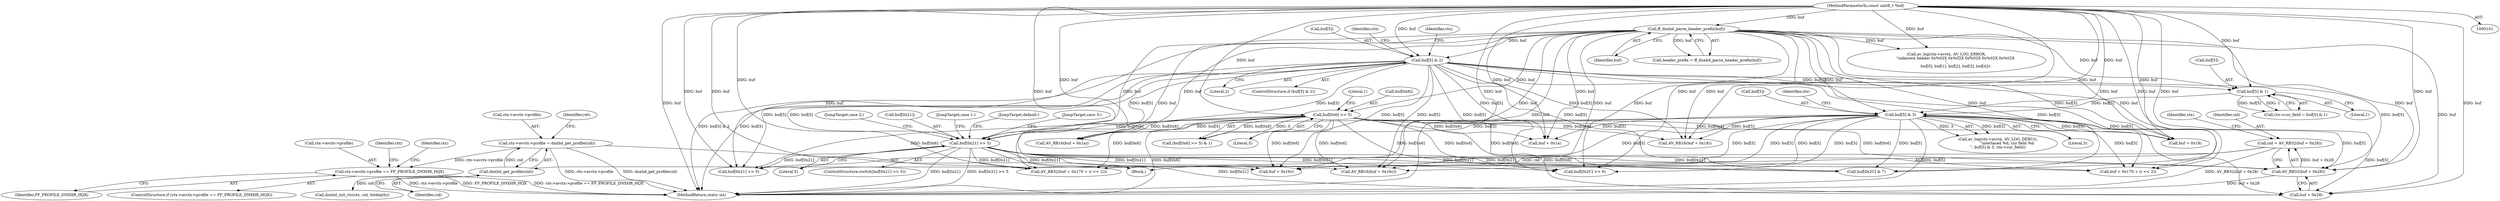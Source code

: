 digraph "0_FFmpeg_296debd213bd6dce7647cedd34eb64e5b94cdc92@pointer" {
"1000446" [label="(Call,ctx->avctx->profile == FF_PROFILE_DNXHR_HQX)"];
"1000285" [label="(Call,ctx->avctx->profile = dnxhd_get_profile(cid))"];
"1000291" [label="(Call,dnxhd_get_profile(cid))"];
"1000279" [label="(Call,cid = AV_RB32(buf + 0x28))"];
"1000281" [label="(Call,AV_RB32(buf + 0x28))"];
"1000166" [label="(Call,buf[5] & 2)"];
"1000135" [label="(Call,ff_dnxhd_parse_header_prefix(buf))"];
"1000104" [label="(MethodParameterIn,const uint8_t *buf)"];
"1000221" [label="(Call,buf[0x6] >> 5)"];
"1000244" [label="(Call,buf[0x21] >> 5)"];
"1000201" [label="(Call,buf[5] & 3)"];
"1000176" [label="(Call,buf[5] & 1)"];
"1000281" [label="(Call,AV_RB32(buf + 0x28))"];
"1000244" [label="(Call,buf[0x21] >> 5)"];
"1000226" [label="(Literal,1)"];
"1000296" [label="(Identifier,ret)"];
"1000195" [label="(Call,av_log(ctx->avctx, AV_LOG_DEBUG,\n               \"interlaced %d, cur field %d\n\", buf[5] & 3, ctx->cur_field))"];
"1000272" [label="(Call,buf[0x21] >> 5)"];
"1000618" [label="(Call,AV_RB16(buf + 0x16c))"];
"1000863" [label="(MethodReturn,static int)"];
"1000142" [label="(Call,av_log(ctx->avctx, AV_LOG_ERROR,\n               \"unknown header 0x%02X 0x%02X 0x%02X 0x%02X 0x%02X\n\",\n               buf[0], buf[1], buf[2], buf[3], buf[4]))"];
"1000445" [label="(ControlStructure,if (ctx->avctx->profile == FF_PROFILE_DNXHR_HQX))"];
"1000282" [label="(Call,buf + 0x28)"];
"1000180" [label="(Literal,1)"];
"1000452" [label="(Identifier,FF_PROFILE_DNXHR_HQX)"];
"1000265" [label="(JumpTarget,default:)"];
"1000136" [label="(Identifier,buf)"];
"1000170" [label="(Literal,2)"];
"1000135" [label="(Call,ff_dnxhd_parse_header_prefix(buf))"];
"1000176" [label="(Call,buf[5] & 1)"];
"1000447" [label="(Call,ctx->avctx->profile)"];
"1000619" [label="(Call,buf + 0x16c)"];
"1000172" [label="(Call,ctx->cur_field = buf[5] & 1)"];
"1000177" [label="(Call,buf[5])"];
"1000239" [label="(Call,AV_RB16(buf + 0x1a))"];
"1000807" [label="(Call,buf + 0x170 + (i << 2))"];
"1000232" [label="(Call,buf + 0x18)"];
"1000174" [label="(Identifier,ctx)"];
"1000240" [label="(Call,buf + 0x1a)"];
"1000280" [label="(Identifier,cid)"];
"1000165" [label="(ControlStructure,if (buf[5] & 2))"];
"1000222" [label="(Call,buf[0x6])"];
"1000260" [label="(JumpTarget,case 3:)"];
"1000133" [label="(Call,header_prefix = ff_dnxhd_parse_header_prefix(buf))"];
"1000107" [label="(Block,)"];
"1000297" [label="(Call,dnxhd_init_vlc(ctx, cid, bitdepth))"];
"1000221" [label="(Call,buf[0x6] >> 5)"];
"1000202" [label="(Call,buf[5])"];
"1000220" [label="(Call,(buf[0x6] >> 5) & 1)"];
"1000104" [label="(MethodParameterIn,const uint8_t *buf)"];
"1000806" [label="(Call,AV_RB32(buf + 0x170 + (i << 2)))"];
"1000326" [label="(Call,buf[0x2C] & 7)"];
"1000292" [label="(Identifier,cid)"];
"1000207" [label="(Identifier,ctx)"];
"1000225" [label="(Literal,5)"];
"1000201" [label="(Call,buf[5] & 3)"];
"1000231" [label="(Call,AV_RB16(buf + 0x18))"];
"1000167" [label="(Call,buf[5])"];
"1000461" [label="(Identifier,ctx)"];
"1000248" [label="(Literal,5)"];
"1000285" [label="(Call,ctx->avctx->profile = dnxhd_get_profile(cid))"];
"1000288" [label="(Identifier,ctx)"];
"1000286" [label="(Call,ctx->avctx->profile)"];
"1000255" [label="(JumpTarget,case 2:)"];
"1000279" [label="(Call,cid = AV_RB32(buf + 0x28))"];
"1000166" [label="(Call,buf[5] & 2)"];
"1000245" [label="(Call,buf[0x21])"];
"1000243" [label="(ControlStructure,switch(buf[0x21] >> 5))"];
"1000250" [label="(JumpTarget,case 1:)"];
"1000455" [label="(Identifier,ctx)"];
"1000291" [label="(Call,dnxhd_get_profile(cid))"];
"1000213" [label="(Identifier,ctx)"];
"1000205" [label="(Literal,3)"];
"1000362" [label="(Call,buf[0x2C] >> 6)"];
"1000446" [label="(Call,ctx->avctx->profile == FF_PROFILE_DNXHR_HQX)"];
"1000446" -> "1000445"  [label="AST: "];
"1000446" -> "1000452"  [label="CFG: "];
"1000447" -> "1000446"  [label="AST: "];
"1000452" -> "1000446"  [label="AST: "];
"1000455" -> "1000446"  [label="CFG: "];
"1000461" -> "1000446"  [label="CFG: "];
"1000446" -> "1000863"  [label="DDG: ctx->avctx->profile == FF_PROFILE_DNXHR_HQX"];
"1000446" -> "1000863"  [label="DDG: ctx->avctx->profile"];
"1000446" -> "1000863"  [label="DDG: FF_PROFILE_DNXHR_HQX"];
"1000285" -> "1000446"  [label="DDG: ctx->avctx->profile"];
"1000285" -> "1000107"  [label="AST: "];
"1000285" -> "1000291"  [label="CFG: "];
"1000286" -> "1000285"  [label="AST: "];
"1000291" -> "1000285"  [label="AST: "];
"1000296" -> "1000285"  [label="CFG: "];
"1000285" -> "1000863"  [label="DDG: ctx->avctx->profile"];
"1000285" -> "1000863"  [label="DDG: dnxhd_get_profile(cid)"];
"1000291" -> "1000285"  [label="DDG: cid"];
"1000291" -> "1000292"  [label="CFG: "];
"1000292" -> "1000291"  [label="AST: "];
"1000279" -> "1000291"  [label="DDG: cid"];
"1000291" -> "1000297"  [label="DDG: cid"];
"1000279" -> "1000107"  [label="AST: "];
"1000279" -> "1000281"  [label="CFG: "];
"1000280" -> "1000279"  [label="AST: "];
"1000281" -> "1000279"  [label="AST: "];
"1000288" -> "1000279"  [label="CFG: "];
"1000279" -> "1000863"  [label="DDG: AV_RB32(buf + 0x28)"];
"1000281" -> "1000279"  [label="DDG: buf + 0x28"];
"1000281" -> "1000282"  [label="CFG: "];
"1000282" -> "1000281"  [label="AST: "];
"1000281" -> "1000863"  [label="DDG: buf + 0x28"];
"1000166" -> "1000281"  [label="DDG: buf[5]"];
"1000221" -> "1000281"  [label="DDG: buf[0x6]"];
"1000244" -> "1000281"  [label="DDG: buf[0x21]"];
"1000201" -> "1000281"  [label="DDG: buf[5]"];
"1000104" -> "1000281"  [label="DDG: buf"];
"1000135" -> "1000281"  [label="DDG: buf"];
"1000166" -> "1000165"  [label="AST: "];
"1000166" -> "1000170"  [label="CFG: "];
"1000167" -> "1000166"  [label="AST: "];
"1000170" -> "1000166"  [label="AST: "];
"1000174" -> "1000166"  [label="CFG: "];
"1000213" -> "1000166"  [label="CFG: "];
"1000166" -> "1000863"  [label="DDG: buf[5] & 2"];
"1000166" -> "1000863"  [label="DDG: buf[5]"];
"1000135" -> "1000166"  [label="DDG: buf"];
"1000104" -> "1000166"  [label="DDG: buf"];
"1000166" -> "1000176"  [label="DDG: buf[5]"];
"1000166" -> "1000231"  [label="DDG: buf[5]"];
"1000166" -> "1000232"  [label="DDG: buf[5]"];
"1000166" -> "1000239"  [label="DDG: buf[5]"];
"1000166" -> "1000240"  [label="DDG: buf[5]"];
"1000166" -> "1000244"  [label="DDG: buf[5]"];
"1000166" -> "1000272"  [label="DDG: buf[5]"];
"1000166" -> "1000282"  [label="DDG: buf[5]"];
"1000166" -> "1000326"  [label="DDG: buf[5]"];
"1000166" -> "1000362"  [label="DDG: buf[5]"];
"1000166" -> "1000618"  [label="DDG: buf[5]"];
"1000166" -> "1000619"  [label="DDG: buf[5]"];
"1000166" -> "1000806"  [label="DDG: buf[5]"];
"1000166" -> "1000807"  [label="DDG: buf[5]"];
"1000135" -> "1000133"  [label="AST: "];
"1000135" -> "1000136"  [label="CFG: "];
"1000136" -> "1000135"  [label="AST: "];
"1000133" -> "1000135"  [label="CFG: "];
"1000135" -> "1000863"  [label="DDG: buf"];
"1000135" -> "1000133"  [label="DDG: buf"];
"1000104" -> "1000135"  [label="DDG: buf"];
"1000135" -> "1000142"  [label="DDG: buf"];
"1000135" -> "1000176"  [label="DDG: buf"];
"1000135" -> "1000201"  [label="DDG: buf"];
"1000135" -> "1000221"  [label="DDG: buf"];
"1000135" -> "1000231"  [label="DDG: buf"];
"1000135" -> "1000232"  [label="DDG: buf"];
"1000135" -> "1000239"  [label="DDG: buf"];
"1000135" -> "1000240"  [label="DDG: buf"];
"1000135" -> "1000244"  [label="DDG: buf"];
"1000135" -> "1000272"  [label="DDG: buf"];
"1000135" -> "1000282"  [label="DDG: buf"];
"1000135" -> "1000326"  [label="DDG: buf"];
"1000135" -> "1000362"  [label="DDG: buf"];
"1000135" -> "1000618"  [label="DDG: buf"];
"1000135" -> "1000619"  [label="DDG: buf"];
"1000135" -> "1000806"  [label="DDG: buf"];
"1000135" -> "1000807"  [label="DDG: buf"];
"1000104" -> "1000101"  [label="AST: "];
"1000104" -> "1000863"  [label="DDG: buf"];
"1000104" -> "1000142"  [label="DDG: buf"];
"1000104" -> "1000176"  [label="DDG: buf"];
"1000104" -> "1000201"  [label="DDG: buf"];
"1000104" -> "1000221"  [label="DDG: buf"];
"1000104" -> "1000231"  [label="DDG: buf"];
"1000104" -> "1000232"  [label="DDG: buf"];
"1000104" -> "1000239"  [label="DDG: buf"];
"1000104" -> "1000240"  [label="DDG: buf"];
"1000104" -> "1000244"  [label="DDG: buf"];
"1000104" -> "1000272"  [label="DDG: buf"];
"1000104" -> "1000282"  [label="DDG: buf"];
"1000104" -> "1000326"  [label="DDG: buf"];
"1000104" -> "1000362"  [label="DDG: buf"];
"1000104" -> "1000618"  [label="DDG: buf"];
"1000104" -> "1000619"  [label="DDG: buf"];
"1000104" -> "1000806"  [label="DDG: buf"];
"1000104" -> "1000807"  [label="DDG: buf"];
"1000221" -> "1000220"  [label="AST: "];
"1000221" -> "1000225"  [label="CFG: "];
"1000222" -> "1000221"  [label="AST: "];
"1000225" -> "1000221"  [label="AST: "];
"1000226" -> "1000221"  [label="CFG: "];
"1000221" -> "1000863"  [label="DDG: buf[0x6]"];
"1000221" -> "1000220"  [label="DDG: buf[0x6]"];
"1000221" -> "1000220"  [label="DDG: 5"];
"1000221" -> "1000231"  [label="DDG: buf[0x6]"];
"1000221" -> "1000232"  [label="DDG: buf[0x6]"];
"1000221" -> "1000239"  [label="DDG: buf[0x6]"];
"1000221" -> "1000240"  [label="DDG: buf[0x6]"];
"1000221" -> "1000244"  [label="DDG: buf[0x6]"];
"1000221" -> "1000272"  [label="DDG: buf[0x6]"];
"1000221" -> "1000282"  [label="DDG: buf[0x6]"];
"1000221" -> "1000326"  [label="DDG: buf[0x6]"];
"1000221" -> "1000362"  [label="DDG: buf[0x6]"];
"1000221" -> "1000618"  [label="DDG: buf[0x6]"];
"1000221" -> "1000619"  [label="DDG: buf[0x6]"];
"1000221" -> "1000806"  [label="DDG: buf[0x6]"];
"1000221" -> "1000807"  [label="DDG: buf[0x6]"];
"1000244" -> "1000243"  [label="AST: "];
"1000244" -> "1000248"  [label="CFG: "];
"1000245" -> "1000244"  [label="AST: "];
"1000248" -> "1000244"  [label="AST: "];
"1000250" -> "1000244"  [label="CFG: "];
"1000255" -> "1000244"  [label="CFG: "];
"1000260" -> "1000244"  [label="CFG: "];
"1000265" -> "1000244"  [label="CFG: "];
"1000244" -> "1000863"  [label="DDG: buf[0x21] >> 5"];
"1000244" -> "1000863"  [label="DDG: buf[0x21]"];
"1000201" -> "1000244"  [label="DDG: buf[5]"];
"1000244" -> "1000272"  [label="DDG: buf[0x21]"];
"1000244" -> "1000282"  [label="DDG: buf[0x21]"];
"1000244" -> "1000326"  [label="DDG: buf[0x21]"];
"1000244" -> "1000362"  [label="DDG: buf[0x21]"];
"1000244" -> "1000618"  [label="DDG: buf[0x21]"];
"1000244" -> "1000619"  [label="DDG: buf[0x21]"];
"1000244" -> "1000806"  [label="DDG: buf[0x21]"];
"1000244" -> "1000807"  [label="DDG: buf[0x21]"];
"1000201" -> "1000195"  [label="AST: "];
"1000201" -> "1000205"  [label="CFG: "];
"1000202" -> "1000201"  [label="AST: "];
"1000205" -> "1000201"  [label="AST: "];
"1000207" -> "1000201"  [label="CFG: "];
"1000201" -> "1000863"  [label="DDG: buf[5]"];
"1000201" -> "1000195"  [label="DDG: buf[5]"];
"1000201" -> "1000195"  [label="DDG: 3"];
"1000176" -> "1000201"  [label="DDG: buf[5]"];
"1000201" -> "1000231"  [label="DDG: buf[5]"];
"1000201" -> "1000232"  [label="DDG: buf[5]"];
"1000201" -> "1000239"  [label="DDG: buf[5]"];
"1000201" -> "1000240"  [label="DDG: buf[5]"];
"1000201" -> "1000272"  [label="DDG: buf[5]"];
"1000201" -> "1000282"  [label="DDG: buf[5]"];
"1000201" -> "1000326"  [label="DDG: buf[5]"];
"1000201" -> "1000362"  [label="DDG: buf[5]"];
"1000201" -> "1000618"  [label="DDG: buf[5]"];
"1000201" -> "1000619"  [label="DDG: buf[5]"];
"1000201" -> "1000806"  [label="DDG: buf[5]"];
"1000201" -> "1000807"  [label="DDG: buf[5]"];
"1000176" -> "1000172"  [label="AST: "];
"1000176" -> "1000180"  [label="CFG: "];
"1000177" -> "1000176"  [label="AST: "];
"1000180" -> "1000176"  [label="AST: "];
"1000172" -> "1000176"  [label="CFG: "];
"1000176" -> "1000172"  [label="DDG: buf[5]"];
"1000176" -> "1000172"  [label="DDG: 1"];
}

